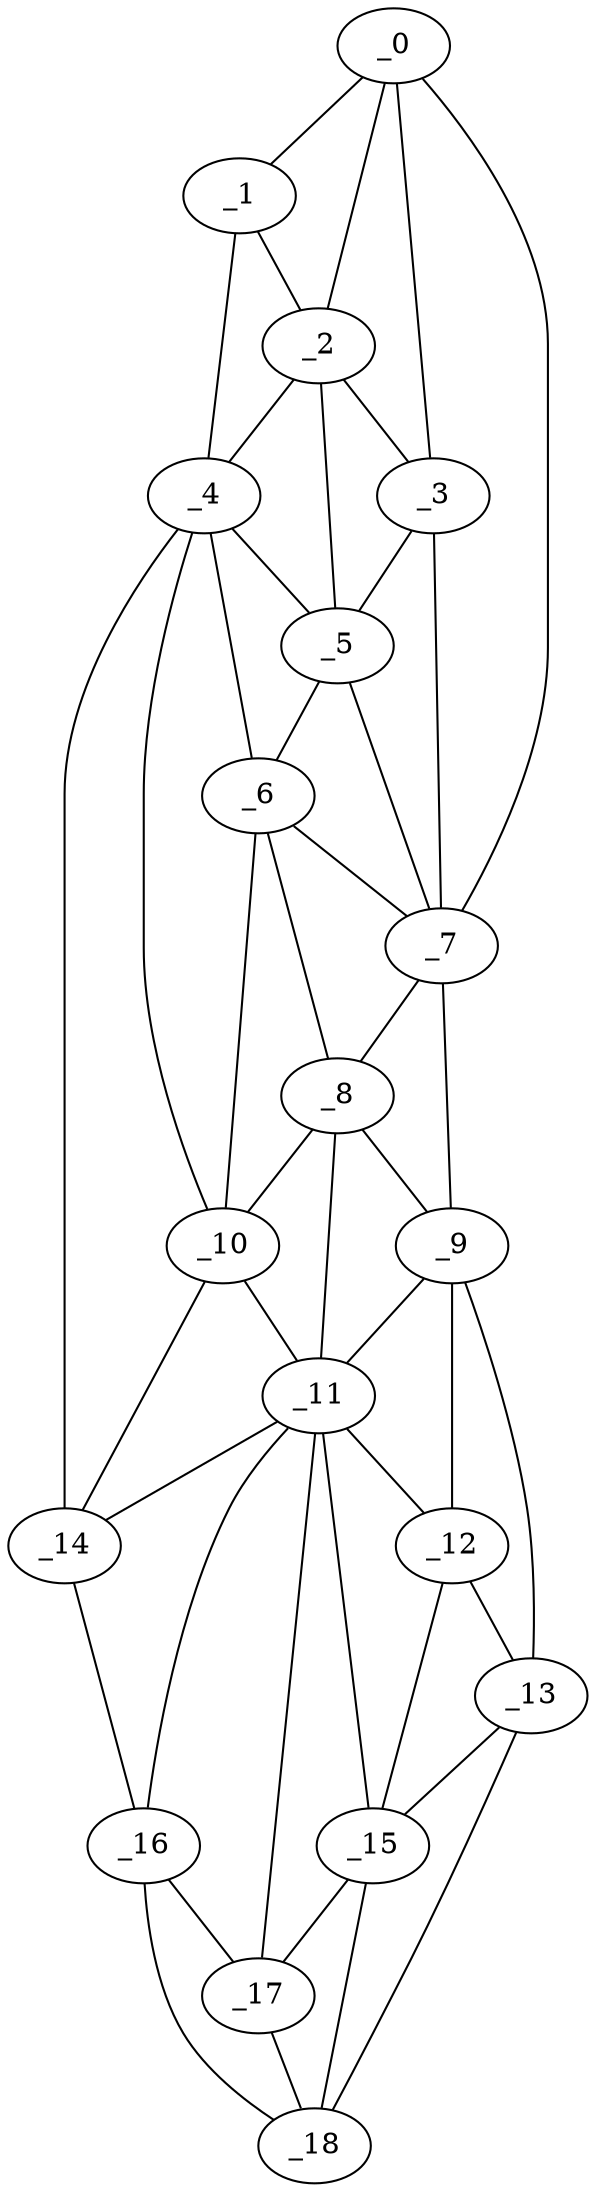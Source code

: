graph "obj23__20.gxl" {
	_0	 [x=8,
		y=64];
	_1	 [x=15,
		y=70];
	_0 -- _1	 [valence=1];
	_2	 [x=18,
		y=66];
	_0 -- _2	 [valence=2];
	_3	 [x=36,
		y=53];
	_0 -- _3	 [valence=1];
	_7	 [x=51,
		y=46];
	_0 -- _7	 [valence=1];
	_1 -- _2	 [valence=2];
	_4	 [x=38,
		y=75];
	_1 -- _4	 [valence=1];
	_2 -- _3	 [valence=2];
	_2 -- _4	 [valence=1];
	_5	 [x=40,
		y=57];
	_2 -- _5	 [valence=2];
	_3 -- _5	 [valence=1];
	_3 -- _7	 [valence=2];
	_4 -- _5	 [valence=2];
	_6	 [x=46,
		y=58];
	_4 -- _6	 [valence=1];
	_10	 [x=81,
		y=80];
	_4 -- _10	 [valence=2];
	_14	 [x=88,
		y=84];
	_4 -- _14	 [valence=1];
	_5 -- _6	 [valence=2];
	_5 -- _7	 [valence=2];
	_6 -- _7	 [valence=1];
	_8	 [x=57,
		y=51];
	_6 -- _8	 [valence=2];
	_6 -- _10	 [valence=1];
	_7 -- _8	 [valence=2];
	_9	 [x=60,
		y=46];
	_7 -- _9	 [valence=1];
	_8 -- _9	 [valence=2];
	_8 -- _10	 [valence=2];
	_11	 [x=82,
		y=61];
	_8 -- _11	 [valence=1];
	_9 -- _11	 [valence=2];
	_12	 [x=85,
		y=54];
	_9 -- _12	 [valence=1];
	_13	 [x=87,
		y=46];
	_9 -- _13	 [valence=1];
	_10 -- _11	 [valence=1];
	_10 -- _14	 [valence=1];
	_11 -- _12	 [valence=2];
	_11 -- _14	 [valence=2];
	_15	 [x=94,
		y=51];
	_11 -- _15	 [valence=1];
	_16	 [x=113,
		y=74];
	_11 -- _16	 [valence=1];
	_17	 [x=114,
		y=69];
	_11 -- _17	 [valence=2];
	_12 -- _13	 [valence=2];
	_12 -- _15	 [valence=1];
	_13 -- _15	 [valence=2];
	_18	 [x=123,
		y=53];
	_13 -- _18	 [valence=1];
	_14 -- _16	 [valence=1];
	_15 -- _17	 [valence=2];
	_15 -- _18	 [valence=1];
	_16 -- _17	 [valence=2];
	_16 -- _18	 [valence=1];
	_17 -- _18	 [valence=2];
}
